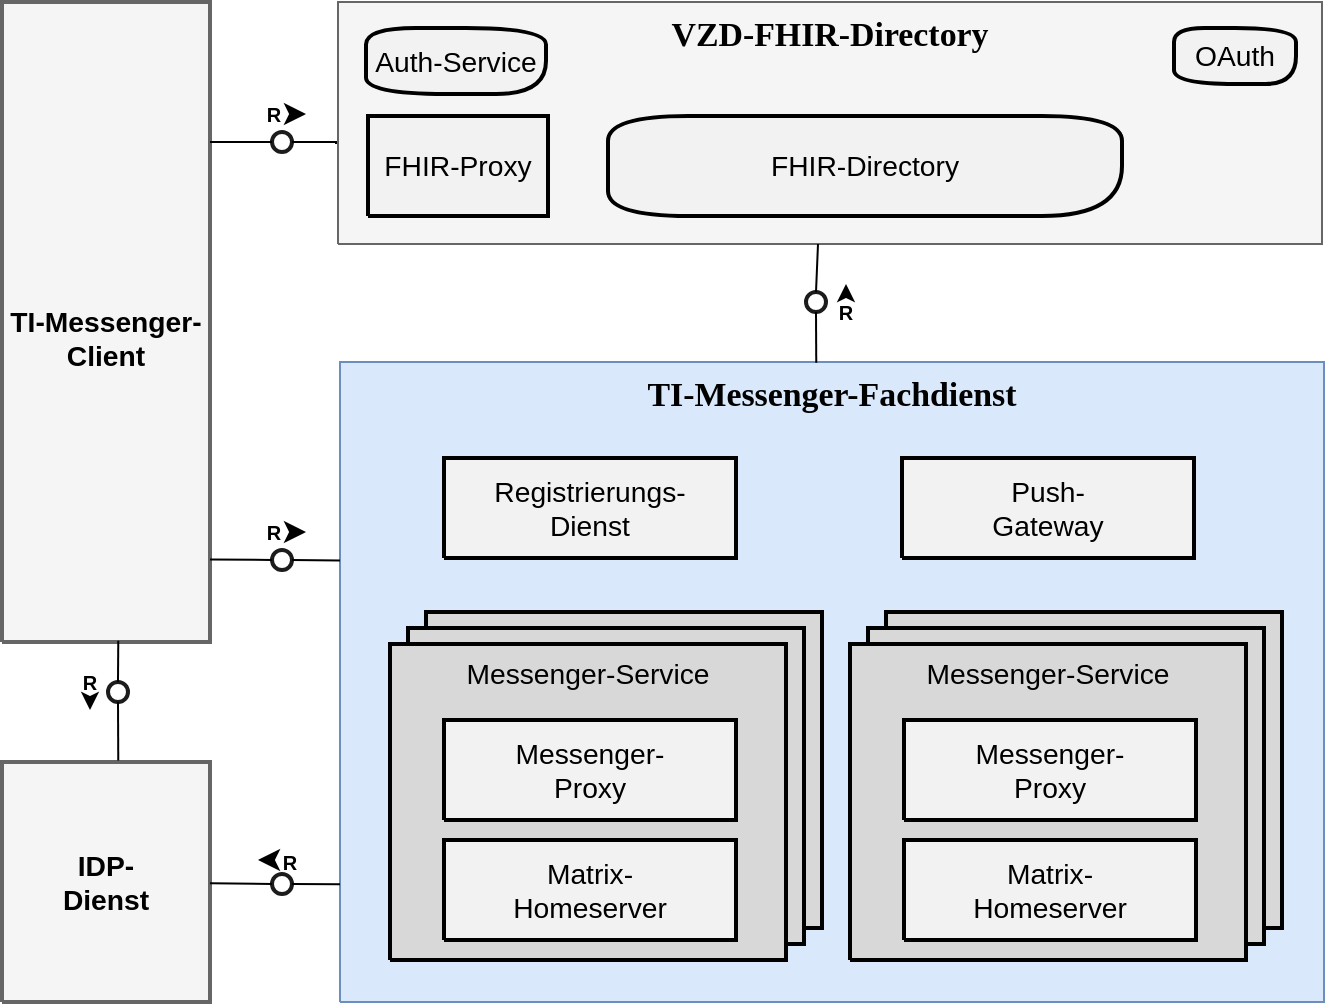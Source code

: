 <mxfile>
    <diagram name="Fachdienst" id="euBj5xrBh4o_RF6xaW2p">
        <mxGraphModel dx="165" dy="485" grid="1" gridSize="10" guides="1" tooltips="1" connect="1" arrows="1" fold="1" page="1" pageScale="1" pageWidth="827" pageHeight="1169" math="0" shadow="0">
            <root>
                <mxCell id="0"/>
                <mxCell id="1" parent="0"/>
                <UserObject label="&lt;div style=&quot;font-size: 1px&quot;&gt;&lt;font style=&quot;font-size:16.93px;font-family:Calibri;color:#000000;direction:ltr;letter-spacing:0px;line-height:120%;opacity:1&quot;&gt;&lt;b&gt;VZD-FHIR-Directory&lt;br/&gt;&lt;/b&gt;&lt;/font&gt;&lt;/div&gt;" tags="Hintergrund" id="CfJ6PVG0hl9HaETuA9oQ-1">
                    <mxCell style="verticalAlign=top;align=center;vsdxID=1;fillColor=#f5f5f5;shape=stencil(nZBLDoAgDERP0z3SIyjew0SURgSD+Lu9kMZoXLhwN9O+tukAlrNpJg1SzDH4QW/URgNYgZTkjA4UkwJUgGXng+6DX1zLfmoymdXo17xh5zmRJ6Q42BWCfc2oJfdAr+Yv+AP9Cb7OJ3H/2JG1HNGz/84klThPVCc=);strokeColor=#666666;points=[];labelBackgroundColor=none;rounded=0;html=1;whiteSpace=wrap;fontColor=#333333;" parent="1" vertex="1">
                        <mxGeometry x="214" y="25" width="492" height="121" as="geometry"/>
                    </mxCell>
                </UserObject>
                <UserObject label="&lt;div style=&quot;font-size: 1px&quot;&gt;&lt;font style=&quot;font-size:16.93px;font-family:Calibri;color:#000000;direction:ltr;letter-spacing:0px;line-height:120%;opacity:1&quot;&gt;&lt;b&gt;     TI-Messenger-Fachdienst&lt;br/&gt;&lt;/b&gt;&lt;/font&gt;&lt;/div&gt;" tags="Hintergrund" id="CfJ6PVG0hl9HaETuA9oQ-2">
                    <mxCell style="verticalAlign=top;align=center;vsdxID=2;fillColor=#dae8fc;shape=stencil(nZBLDoAgDERP0z3SIyjew0SURgSD+Lu9kMZoXLhwN9O+tukAlrNpJg1SzDH4QW/URgNYgZTkjA4UkwJUgGXng+6DX1zLfmoymdXo17xh5zmRJ6Q42BWCfc2oJfdAr+Yv+AP9Cb7OJ3H/2JG1HNGz/84klThPVCc=);points=[];labelBackgroundColor=none;rounded=0;html=1;whiteSpace=wrap;strokeColor=#6c8ebf;" parent="1" vertex="1">
                        <mxGeometry x="215" y="205" width="492" height="320" as="geometry"/>
                    </mxCell>
                </UserObject>
                <UserObject label="&lt;div style=&quot;font-size: 1px&quot;&gt;&lt;/div&gt;" tags="Hintergrund" id="CfJ6PVG0hl9HaETuA9oQ-3">
                    <mxCell style="verticalAlign=top;align=center;vsdxID=3;fillColor=#d8d8d8;gradientColor=none;shape=stencil(nZBLDoAgDERP0z3SIyjew0SURgSD+Lu9kMZoXLhwN9O+tukAlrNpJg1SzDH4QW/URgNYgZTkjA4UkwJUgGXng+6DX1zLfmoymdXo17xh5zmRJ6Q42BWCfc2oJfdAr+Yv+AP9Cb7OJ3H/2JG1HNGz/84klThPVCc=);strokeWidth=2;points=[];labelBackgroundColor=none;rounded=0;html=1;whiteSpace=wrap;" parent="1" vertex="1">
                        <mxGeometry x="258" y="330" width="198" height="158" as="geometry"/>
                    </mxCell>
                </UserObject>
                <UserObject label="&lt;div style=&quot;font-size: 1px&quot;&gt;&lt;/div&gt;" tags="Hintergrund" id="CfJ6PVG0hl9HaETuA9oQ-4">
                    <mxCell style="verticalAlign=top;align=center;vsdxID=4;fillColor=#d8d8d8;gradientColor=none;shape=stencil(nZBLDoAgDERP0z3SIyjew0SURgSD+Lu9kMZoXLhwN9O+tukAlrNpJg1SzDH4QW/URgNYgZTkjA4UkwJUgGXng+6DX1zLfmoymdXo17xh5zmRJ6Q42BWCfc2oJfdAr+Yv+AP9Cb7OJ3H/2JG1HNGz/84klThPVCc=);strokeWidth=2;points=[];labelBackgroundColor=none;rounded=0;html=1;whiteSpace=wrap;" parent="1" vertex="1">
                        <mxGeometry x="249" y="338" width="198" height="158" as="geometry"/>
                    </mxCell>
                </UserObject>
                <UserObject label="&lt;div style=&quot;font-size: 1px&quot;&gt;&lt;font style=&quot;font-size:14.11px;font-family:Arial;color:#000000;direction:ltr;letter-spacing:0px;line-height:120%;opacity:1&quot;&gt;Messenger-Service&lt;br/&gt;&lt;/font&gt;&lt;/div&gt;" tags="Hintergrund" id="CfJ6PVG0hl9HaETuA9oQ-5">
                    <mxCell style="verticalAlign=top;align=center;vsdxID=5;fillColor=#d8d8d8;gradientColor=none;shape=stencil(nZBLDoAgDERP0z3SIyjew0SURgSD+Lu9kMZoXLhwN9O+tukAlrNpJg1SzDH4QW/URgNYgZTkjA4UkwJUgGXng+6DX1zLfmoymdXo17xh5zmRJ6Q42BWCfc2oJfdAr+Yv+AP9Cb7OJ3H/2JG1HNGz/84klThPVCc=);strokeWidth=2;points=[];labelBackgroundColor=none;rounded=0;html=1;whiteSpace=wrap;" parent="1" vertex="1">
                        <mxGeometry x="240" y="346" width="198" height="158" as="geometry"/>
                    </mxCell>
                </UserObject>
                <UserObject label="&lt;div style=&quot;font-size: 1px&quot;&gt;&lt;font style=&quot;font-size:14.11px;font-family:Arial;color:#000000;direction:ltr;letter-spacing:0px;line-height:120%;opacity:1&quot;&gt;Registrierungs-&lt;br/&gt;Dienst&lt;br/&gt;&lt;/font&gt;&lt;/div&gt;" tags="Hintergrund" id="CfJ6PVG0hl9HaETuA9oQ-6">
                    <mxCell style="verticalAlign=middle;align=center;vsdxID=6;fillColor=#f2f2f2;gradientColor=none;shape=stencil(nZBLDoAgDERP0z3SIyjew0SURgSD+Lu9kMZoXLhwN9O+tukAlrNpJg1SzDH4QW/URgNYgZTkjA4UkwJUgGXng+6DX1zLfmoymdXo17xh5zmRJ6Q42BWCfc2oJfdAr+Yv+AP9Cb7OJ3H/2JG1HNGz/84klThPVCc=);strokeColor=#000000;strokeWidth=2;spacingTop=-1;spacingBottom=-1;spacingLeft=-1;spacingRight=-1;points=[[0.5,0,0],[1,0.5,0],[0.5,0.5,0],[0.5,0.5,0]];labelBackgroundColor=none;rounded=0;html=1;whiteSpace=wrap;" parent="1" vertex="1">
                        <mxGeometry x="267" y="253" width="146" height="50" as="geometry"/>
                    </mxCell>
                </UserObject>
                <UserObject label="&lt;div style=&quot;font-size: 1px&quot;&gt;&lt;font style=&quot;font-size:14.11px;font-family:Arial;color:#000000;direction:ltr;letter-spacing:0px;line-height:120%;opacity:1&quot;&gt;&lt;b&gt;&lt;br/&gt;TI-Messenger- Client&lt;br/&gt;&lt;/b&gt;&lt;/font&gt;&lt;/div&gt;" tags="Hintergrund" id="CfJ6PVG0hl9HaETuA9oQ-7">
                    <mxCell style="verticalAlign=middle;align=center;vsdxID=7;fillColor=#f5f5f5;shape=stencil(nZBLDoAgDERP0z3SIyjew0SURgSD+Lu9kMZoXLhwN9O+tukAlrNpJg1SzDH4QW/URgNYgZTkjA4UkwJUgGXng+6DX1zLfmoymdXo17xh5zmRJ6Q42BWCfc2oJfdAr+Yv+AP9Cb7OJ3H/2JG1HNGz/84klThPVCc=);strokeColor=#666666;strokeWidth=2;spacingTop=-1;spacingBottom=-1;spacingLeft=-1;spacingRight=-1;points=[[0.5,0,0],[1,0.5,0],[0.5,0.5,0],[0.5,0.5,0]];labelBackgroundColor=none;rounded=0;html=1;whiteSpace=wrap;fontColor=#333333;" parent="1" vertex="1">
                        <mxGeometry x="46" y="25" width="104" height="320" as="geometry"/>
                    </mxCell>
                </UserObject>
                <UserObject label="&lt;div style=&quot;font-size: 1px&quot;&gt;&lt;font style=&quot;font-size:14.11px;font-family:Arial;color:#000000;direction:ltr;letter-spacing:0px;line-height:120%;opacity:1&quot;&gt;Messenger-&lt;br/&gt;Proxy&lt;br/&gt;&lt;/font&gt;&lt;/div&gt;" tags="Hintergrund" id="CfJ6PVG0hl9HaETuA9oQ-8">
                    <mxCell style="verticalAlign=middle;align=center;vsdxID=8;fillColor=#f2f2f2;gradientColor=none;shape=stencil(nZBLDoAgDERP0z3SIyjew0SURgSD+Lu9kMZoXLhwN9O+tukAlrNpJg1SzDH4QW/URgNYgZTkjA4UkwJUgGXng+6DX1zLfmoymdXo17xh5zmRJ6Q42BWCfc2oJfdAr+Yv+AP9Cb7OJ3H/2JG1HNGz/84klThPVCc=);strokeColor=#000000;strokeWidth=2;spacingTop=-1;spacingBottom=-1;spacingLeft=-1;spacingRight=-1;points=[[0.5,0,0],[1,0.5,0],[0.5,0.5,0],[0.5,0.5,0]];labelBackgroundColor=none;rounded=0;html=1;whiteSpace=wrap;" parent="1" vertex="1">
                        <mxGeometry x="267" y="384" width="146" height="50" as="geometry"/>
                    </mxCell>
                </UserObject>
                <UserObject label="&lt;div style=&quot;font-size: 1px&quot;&gt;&lt;font style=&quot;font-size:14.11px;font-family:Arial;color:#000000;direction:ltr;letter-spacing:0px;line-height:120%;opacity:1&quot;&gt;Push-&lt;br/&gt;Gateway&lt;br/&gt;&lt;/font&gt;&lt;/div&gt;" tags="Hintergrund" id="CfJ6PVG0hl9HaETuA9oQ-9">
                    <mxCell style="verticalAlign=middle;align=center;vsdxID=9;fillColor=#f2f2f2;gradientColor=none;shape=stencil(nZBLDoAgDERP0z3SIyjew0SURgSD+Lu9kMZoXLhwN9O+tukAlrNpJg1SzDH4QW/URgNYgZTkjA4UkwJUgGXng+6DX1zLfmoymdXo17xh5zmRJ6Q42BWCfc2oJfdAr+Yv+AP9Cb7OJ3H/2JG1HNGz/84klThPVCc=);strokeWidth=2;spacingTop=-1;spacingBottom=-1;spacingLeft=-1;spacingRight=-1;points=[[0.5,0,0],[1,0.5,0],[0.5,0.5,0],[0.5,0.5,0]];labelBackgroundColor=none;rounded=0;html=1;whiteSpace=wrap;" parent="1" vertex="1">
                        <mxGeometry x="496" y="253" width="146" height="50" as="geometry"/>
                    </mxCell>
                </UserObject>
                <UserObject label="&lt;div style=&quot;font-size: 1px&quot;&gt;&lt;font style=&quot;font-size:14.11px;font-family:Arial;color:#000000;direction:ltr;letter-spacing:0px;line-height:120%;opacity:1&quot;&gt;FHIR-Directory&lt;br/&gt;&lt;/font&gt;&lt;/div&gt;" tags="Hintergrund" id="CfJ6PVG0hl9HaETuA9oQ-10">
                    <mxCell style="verticalAlign=middle;align=center;vsdxID=10;fillColor=#f2f2f2;gradientColor=none;shape=stencil(nZE9DsIwDIVP4xWFWAydS7kAJ4iIIRYhqdLwe3rSukhRB4Zmst/7YkvPgO3gTE+g1ZBTvNKTbXaAe9Cag6PEuVSAHWB7jokuKd6Dlb43hdRqUsjKn+1Ia2XS6cgfEg2bTVO93czIkFt8jMtfgiqx3vMwJf1BUM+hQn/mKvgPuhJcrC/FFI8Ex95LurW/jLNIcgrsvg==);strokeColor=#000000;strokeWidth=2;spacingTop=2;spacingBottom=2;spacingLeft=3;spacingRight=3;points=[[0.5,0,0],[1,0.5,0],[0.5,0.5,0],[0.5,0.5,0]];labelBackgroundColor=none;rounded=1;html=1;whiteSpace=wrap;" parent="1" vertex="1">
                        <mxGeometry x="349" y="82" width="257" height="50" as="geometry"/>
                    </mxCell>
                </UserObject>
                <UserObject label="&lt;div style=&quot;font-size: 1px&quot;&gt;&lt;font style=&quot;font-size:14.11px;font-family:Arial;color:#000000;direction:ltr;letter-spacing:0px;line-height:120%;opacity:1&quot;&gt;FHIR-Proxy&lt;br/&gt;&lt;/font&gt;&lt;/div&gt;" tags="Hintergrund" id="CfJ6PVG0hl9HaETuA9oQ-11">
                    <mxCell style="verticalAlign=middle;align=center;vsdxID=11;fillColor=#f2f2f2;gradientColor=none;shape=stencil(nZBLDoAgDERP0z3SIyjew0SURgSD+Lu9kMZoXLhwN9O+tukAlrNpJg1SzDH4QW/URgNYgZTkjA4UkwJUgGXng+6DX1zLfmoymdXo17xh5zmRJ6Q42BWCfc2oJfdAr+Yv+AP9Cb7OJ3H/2JG1HNGz/84klThPVCc=);strokeColor=#000000;strokeWidth=2;spacingTop=-1;spacingBottom=-1;spacingLeft=-1;spacingRight=-1;points=[[0.5,0,0],[1,0.5,0],[0.5,0.5,0],[0.5,0.5,0]];labelBackgroundColor=none;rounded=0;html=1;whiteSpace=wrap;" parent="1" vertex="1">
                        <mxGeometry x="229" y="82" width="90" height="50" as="geometry"/>
                    </mxCell>
                </UserObject>
                <UserObject label="&lt;div style=&quot;font-size: 1px&quot;&gt;&lt;font style=&quot;font-size:14.11px;font-family:Arial;color:#000000;direction:ltr;letter-spacing:0px;line-height:120%;opacity:1&quot;&gt;&lt;b&gt;IDP-&lt;br/&gt;Dienst&lt;br/&gt;&lt;/b&gt;&lt;/font&gt;&lt;/div&gt;" tags="Hintergrund" id="CfJ6PVG0hl9HaETuA9oQ-12">
                    <mxCell style="verticalAlign=middle;align=center;vsdxID=12;fillColor=#f5f5f5;shape=stencil(nZBLDoAgDERP0z3SIyjew0SURgSD+Lu9kMZoXLhwN9O+tukAlrNpJg1SzDH4QW/URgNYgZTkjA4UkwJUgGXng+6DX1zLfmoymdXo17xh5zmRJ6Q42BWCfc2oJfdAr+Yv+AP9Cb7OJ3H/2JG1HNGz/84klThPVCc=);strokeColor=#666666;strokeWidth=2;spacingTop=-1;spacingBottom=-1;spacingLeft=-1;spacingRight=-1;points=[[0.5,0,0],[1,0.5,0],[0.5,0.5,0],[0.5,0.5,0]];labelBackgroundColor=none;rounded=0;html=1;whiteSpace=wrap;fontColor=#333333;" parent="1" vertex="1">
                        <mxGeometry x="46" y="405" width="104" height="120" as="geometry"/>
                    </mxCell>
                </UserObject>
                <UserObject label="&lt;div style=&quot;font-size: 1px&quot;&gt;&lt;font style=&quot;font-size:14.11px;font-family:Arial;color:#000000;direction:ltr;letter-spacing:0px;line-height:120%;opacity:1&quot;&gt;OAuth&lt;br/&gt;&lt;/font&gt;&lt;/div&gt;" tags="Hintergrund" id="CfJ6PVG0hl9HaETuA9oQ-13">
                    <mxCell style="verticalAlign=middle;align=center;vsdxID=33;fillColor=#f2f2f2;gradientColor=none;shape=stencil(nZE9DsIwDIVP4xWFWAydS7kAJ4iIIRYhqdLwe3rSukhRB4Zmst/7YkvPgO3gTE+g1ZBTvNKTbXaAe9Cag6PEuVSAHWB7jokuKd6Dlb43hdRqUsjKn+1Ia2XS6cgfEg2bTVO93czIkFt8jMtfgiqx3vMwJf1BUM+hQn/mKvgPuhJcrC/FFI8Ex95LurW/jLNIcgrsvg==);strokeColor=#000000;strokeWidth=2;spacingTop=2;spacingBottom=2;spacingLeft=3;spacingRight=3;points=[[0.5,0,0],[1,0.5,0],[0.5,0.5,0],[0.5,0.5,0]];labelBackgroundColor=none;rounded=1;html=1;whiteSpace=wrap;" parent="1" vertex="1">
                        <mxGeometry x="632" y="38" width="61" height="28" as="geometry"/>
                    </mxCell>
                </UserObject>
                <UserObject label="&lt;div style=&quot;font-size: 1px&quot;&gt;&lt;font style=&quot;font-size:14.11px;font-family:Arial;color:#000000;direction:ltr;letter-spacing:0px;line-height:120%;opacity:1&quot;&gt;Matrix-&lt;br/&gt;Homeserver&lt;br/&gt;&lt;/font&gt;&lt;/div&gt;" tags="Hintergrund" id="CfJ6PVG0hl9HaETuA9oQ-14">
                    <mxCell style="verticalAlign=middle;align=center;vsdxID=39;fillColor=#f2f2f2;gradientColor=none;shape=stencil(nZBLDoAgDERP0z3SIyjew0SURgSD+Lu9kMZoXLhwN9O+tukAlrNpJg1SzDH4QW/URgNYgZTkjA4UkwJUgGXng+6DX1zLfmoymdXo17xh5zmRJ6Q42BWCfc2oJfdAr+Yv+AP9Cb7OJ3H/2JG1HNGz/84klThPVCc=);strokeWidth=2;spacingTop=-1;spacingBottom=-1;spacingLeft=-1;spacingRight=-1;points=[[0.5,0,0],[1,0.5,0],[0.5,0.5,0],[0.5,0.5,0]];labelBackgroundColor=none;rounded=0;html=1;whiteSpace=wrap;" parent="1" vertex="1">
                        <mxGeometry x="267" y="444" width="146" height="50" as="geometry"/>
                    </mxCell>
                </UserObject>
                <UserObject label="&lt;div style=&quot;font-size: 1px&quot;&gt;&lt;font style=&quot;font-size:14.11px;font-family:Arial;color:#000000;direction:ltr;letter-spacing:0px;line-height:120%;opacity:1&quot;&gt;Auth-Service&lt;br/&gt;&lt;/font&gt;&lt;/div&gt;" tags="Hintergrund" id="CfJ6PVG0hl9HaETuA9oQ-15">
                    <mxCell style="verticalAlign=middle;align=center;vsdxID=40;fillColor=#f2f2f2;gradientColor=none;shape=stencil(nZE9DsIwDIVP4xWFWAydS7kAJ4iIIRYhqdLwe3rSukhRB4Zmst/7YkvPgO3gTE+g1ZBTvNKTbXaAe9Cag6PEuVSAHWB7jokuKd6Dlb43hdRqUsjKn+1Ia2XS6cgfEg2bTVO93czIkFt8jMtfgiqx3vMwJf1BUM+hQn/mKvgPuhJcrC/FFI8Ex95LurW/jLNIcgrsvg==);strokeColor=#000000;strokeWidth=2;spacingTop=2;spacingBottom=2;spacingLeft=3;spacingRight=3;points=[[0.5,0,0],[1,0.5,0],[0.5,0.5,0],[0.5,0.5,0]];labelBackgroundColor=none;rounded=1;html=1;whiteSpace=wrap;" parent="1" vertex="1">
                        <mxGeometry x="228" y="38" width="90" height="33" as="geometry"/>
                    </mxCell>
                </UserObject>
                <UserObject label="&lt;div style=&quot;font-size: 1px&quot;&gt;&lt;/div&gt;" tags="Hintergrund" id="CfJ6PVG0hl9HaETuA9oQ-16">
                    <mxCell style="verticalAlign=top;align=center;vsdxID=41;fillColor=#d8d8d8;gradientColor=none;shape=stencil(nZBLDoAgDERP0z3SIyjew0SURgSD+Lu9kMZoXLhwN9O+tukAlrNpJg1SzDH4QW/URgNYgZTkjA4UkwJUgGXng+6DX1zLfmoymdXo17xh5zmRJ6Q42BWCfc2oJfdAr+Yv+AP9Cb7OJ3H/2JG1HNGz/84klThPVCc=);strokeWidth=2;points=[];labelBackgroundColor=none;rounded=0;html=1;whiteSpace=wrap;" parent="1" vertex="1">
                        <mxGeometry x="488" y="330" width="198" height="158" as="geometry"/>
                    </mxCell>
                </UserObject>
                <UserObject label="&lt;div style=&quot;font-size: 1px&quot;&gt;&lt;/div&gt;" tags="Hintergrund" id="CfJ6PVG0hl9HaETuA9oQ-17">
                    <mxCell style="verticalAlign=top;align=center;vsdxID=42;fillColor=#d8d8d8;gradientColor=none;shape=stencil(nZBLDoAgDERP0z3SIyjew0SURgSD+Lu9kMZoXLhwN9O+tukAlrNpJg1SzDH4QW/URgNYgZTkjA4UkwJUgGXng+6DX1zLfmoymdXo17xh5zmRJ6Q42BWCfc2oJfdAr+Yv+AP9Cb7OJ3H/2JG1HNGz/84klThPVCc=);strokeWidth=2;points=[];labelBackgroundColor=none;rounded=0;html=1;whiteSpace=wrap;" parent="1" vertex="1">
                        <mxGeometry x="479" y="338" width="198" height="158" as="geometry"/>
                    </mxCell>
                </UserObject>
                <UserObject label="&lt;div style=&quot;font-size: 1px&quot;&gt;&lt;font style=&quot;font-size:14.11px;font-family:Arial;color:#000000;direction:ltr;letter-spacing:0px;line-height:120%;opacity:1&quot;&gt;Messenger-Service&lt;br/&gt;&lt;/font&gt;&lt;/div&gt;" tags="Hintergrund" id="CfJ6PVG0hl9HaETuA9oQ-18">
                    <mxCell style="verticalAlign=top;align=center;vsdxID=43;fillColor=#d8d8d8;gradientColor=none;shape=stencil(nZBLDoAgDERP0z3SIyjew0SURgSD+Lu9kMZoXLhwN9O+tukAlrNpJg1SzDH4QW/URgNYgZTkjA4UkwJUgGXng+6DX1zLfmoymdXo17xh5zmRJ6Q42BWCfc2oJfdAr+Yv+AP9Cb7OJ3H/2JG1HNGz/84klThPVCc=);strokeWidth=2;points=[];labelBackgroundColor=none;rounded=0;html=1;whiteSpace=wrap;" parent="1" vertex="1">
                        <mxGeometry x="470" y="346" width="198" height="158" as="geometry"/>
                    </mxCell>
                </UserObject>
                <UserObject label="&lt;div style=&quot;font-size: 1px&quot;&gt;&lt;font style=&quot;font-size:14.11px;font-family:Arial;color:#000000;direction:ltr;letter-spacing:0px;line-height:120%;opacity:1&quot;&gt;Messenger-&lt;br/&gt;Proxy&lt;br/&gt;&lt;/font&gt;&lt;/div&gt;" tags="Hintergrund" id="CfJ6PVG0hl9HaETuA9oQ-19">
                    <mxCell style="verticalAlign=middle;align=center;vsdxID=44;fillColor=#f2f2f2;gradientColor=none;shape=stencil(nZBLDoAgDERP0z3SIyjew0SURgSD+Lu9kMZoXLhwN9O+tukAlrNpJg1SzDH4QW/URgNYgZTkjA4UkwJUgGXng+6DX1zLfmoymdXo17xh5zmRJ6Q42BWCfc2oJfdAr+Yv+AP9Cb7OJ3H/2JG1HNGz/84klThPVCc=);strokeColor=#000000;strokeWidth=2;spacingTop=-1;spacingBottom=-1;spacingLeft=-1;spacingRight=-1;points=[[0.5,0,0],[1,0.5,0],[0.5,0.5,0],[0.5,0.5,0]];labelBackgroundColor=none;rounded=0;html=1;whiteSpace=wrap;" parent="1" vertex="1">
                        <mxGeometry x="497" y="384" width="146" height="50" as="geometry"/>
                    </mxCell>
                </UserObject>
                <UserObject label="&lt;div style=&quot;font-size: 1px&quot;&gt;&lt;font style=&quot;font-size:14.11px;font-family:Arial;color:#000000;direction:ltr;letter-spacing:0px;line-height:120%;opacity:1&quot;&gt;Matrix-&lt;br/&gt;Homeserver&lt;br/&gt;&lt;/font&gt;&lt;/div&gt;" tags="Hintergrund" id="CfJ6PVG0hl9HaETuA9oQ-20">
                    <mxCell style="verticalAlign=middle;align=center;vsdxID=45;fillColor=#f2f2f2;gradientColor=none;shape=stencil(nZBLDoAgDERP0z3SIyjew0SURgSD+Lu9kMZoXLhwN9O+tukAlrNpJg1SzDH4QW/URgNYgZTkjA4UkwJUgGXng+6DX1zLfmoymdXo17xh5zmRJ6Q42BWCfc2oJfdAr+Yv+AP9Cb7OJ3H/2JG1HNGz/84klThPVCc=);strokeWidth=2;spacingTop=-1;spacingBottom=-1;spacingLeft=-1;spacingRight=-1;points=[[0.5,0,0],[1,0.5,0],[0.5,0.5,0],[0.5,0.5,0]];labelBackgroundColor=none;rounded=0;html=1;whiteSpace=wrap;" parent="1" vertex="1">
                        <mxGeometry x="497" y="444" width="146" height="50" as="geometry"/>
                    </mxCell>
                </UserObject>
                <mxCell id="CfJ6PVG0hl9HaETuA9oQ-21" parent="1" vertex="1">
                    <mxGeometry x="215" y="465" as="geometry"/>
                </mxCell>
                <mxCell id="CfJ6PVG0hl9HaETuA9oQ-22" value="" style="group" parent="1" vertex="1" connectable="0">
                    <mxGeometry x="162" y="280" width="40" height="29" as="geometry"/>
                </mxCell>
                <mxCell id="CfJ6PVG0hl9HaETuA9oQ-23" value="R" style="text;html=1;strokeColor=none;fillColor=none;align=center;verticalAlign=middle;whiteSpace=wrap;overflow=hidden;fontFamily=Helvetica;fontSize=10;fontColor=#000000;fontStyle=1" parent="CfJ6PVG0hl9HaETuA9oQ-22" vertex="1">
                    <mxGeometry width="40" height="20" as="geometry"/>
                </mxCell>
                <mxCell id="CfJ6PVG0hl9HaETuA9oQ-24" value="" style="ellipse;whiteSpace=wrap;html=1;strokeColor=#1C1C1C;fillColor=none;fontFamily=Tahoma;fontSize=14;fontColor=#525252;align=center;strokeWidth=2;" parent="CfJ6PVG0hl9HaETuA9oQ-22" vertex="1">
                    <mxGeometry x="19" y="19" width="10" height="10" as="geometry"/>
                </mxCell>
                <mxCell id="CfJ6PVG0hl9HaETuA9oQ-25" style="edgeStyle=none;rounded=0;html=1;startArrow=none;startFill=0;endArrow=classic;endFill=1;jettySize=auto;orthogonalLoop=1;strokeColor=#000000;fontFamily=Helvetica;fontSize=10;fontColor=#000000;targetPerimeterSpacing=0;endSize=8;sourcePerimeterSpacing=0;startSize=0;" parent="CfJ6PVG0hl9HaETuA9oQ-22" edge="1">
                    <mxGeometry relative="1" as="geometry">
                        <mxPoint x="36" y="10" as="targetPoint"/>
                        <mxPoint x="28" y="10" as="sourcePoint"/>
                    </mxGeometry>
                </mxCell>
                <mxCell id="CfJ6PVG0hl9HaETuA9oQ-26" value="" style="group" parent="1" vertex="1" connectable="0">
                    <mxGeometry x="162" y="71" width="40" height="29" as="geometry"/>
                </mxCell>
                <mxCell id="CfJ6PVG0hl9HaETuA9oQ-27" value="R" style="text;html=1;strokeColor=none;fillColor=none;align=center;verticalAlign=middle;whiteSpace=wrap;overflow=hidden;fontFamily=Helvetica;fontSize=10;fontColor=#000000;fontStyle=1" parent="CfJ6PVG0hl9HaETuA9oQ-26" vertex="1">
                    <mxGeometry width="40" height="20" as="geometry"/>
                </mxCell>
                <mxCell id="CfJ6PVG0hl9HaETuA9oQ-28" value="" style="ellipse;whiteSpace=wrap;html=1;strokeColor=#1C1C1C;fillColor=none;fontFamily=Tahoma;fontSize=14;fontColor=#525252;align=center;strokeWidth=2;" parent="CfJ6PVG0hl9HaETuA9oQ-26" vertex="1">
                    <mxGeometry x="19" y="19" width="10" height="10" as="geometry"/>
                </mxCell>
                <mxCell id="CfJ6PVG0hl9HaETuA9oQ-29" style="edgeStyle=none;rounded=0;html=1;startArrow=none;startFill=0;endArrow=classic;endFill=1;jettySize=auto;orthogonalLoop=1;strokeColor=#000000;fontFamily=Helvetica;fontSize=10;fontColor=#000000;targetPerimeterSpacing=0;endSize=8;sourcePerimeterSpacing=0;startSize=0;" parent="CfJ6PVG0hl9HaETuA9oQ-26" edge="1">
                    <mxGeometry relative="1" as="geometry">
                        <mxPoint x="36" y="10" as="targetPoint"/>
                        <mxPoint x="28" y="10" as="sourcePoint"/>
                    </mxGeometry>
                </mxCell>
                <mxCell id="CfJ6PVG0hl9HaETuA9oQ-30" value="" style="group;rotation=-180;" parent="1" vertex="1" connectable="0">
                    <mxGeometry x="448" y="170" width="40" height="20" as="geometry"/>
                </mxCell>
                <mxCell id="CfJ6PVG0hl9HaETuA9oQ-31" value="" style="group;rotation=-180;" parent="CfJ6PVG0hl9HaETuA9oQ-30" vertex="1" connectable="0">
                    <mxGeometry width="40" height="20" as="geometry"/>
                </mxCell>
                <mxCell id="CfJ6PVG0hl9HaETuA9oQ-32" value="" style="group;rotation=-180;" parent="CfJ6PVG0hl9HaETuA9oQ-31" vertex="1" connectable="0">
                    <mxGeometry width="40" height="20" as="geometry"/>
                </mxCell>
                <mxCell id="CfJ6PVG0hl9HaETuA9oQ-33" value="" style="endArrow=classic;html=1;strokeColor=#000000;fontFamily=Helvetica;fontSize=14;fontColor=#525252;rounded=0;" parent="CfJ6PVG0hl9HaETuA9oQ-32" edge="1">
                    <mxGeometry width="50" height="50" relative="1" as="geometry">
                        <mxPoint x="20" y="1" as="sourcePoint"/>
                        <mxPoint x="20" y="-4" as="targetPoint"/>
                    </mxGeometry>
                </mxCell>
                <mxCell id="CfJ6PVG0hl9HaETuA9oQ-34" value="" style="ellipse;whiteSpace=wrap;html=1;strokeColor=#1C1C1C;fillColor=none;fontFamily=Tahoma;fontSize=14;fontColor=#525252;align=center;strokeWidth=2;rotation=-180;" parent="CfJ6PVG0hl9HaETuA9oQ-32" vertex="1">
                    <mxGeometry width="10" height="10" as="geometry"/>
                </mxCell>
                <mxCell id="CfJ6PVG0hl9HaETuA9oQ-35" value="R" style="text;html=1;strokeColor=none;fillColor=none;align=center;verticalAlign=middle;whiteSpace=wrap;overflow=hidden;fontFamily=Helvetica;fontSize=10;fontColor=#000000;fontStyle=1;rotation=0;" parent="CfJ6PVG0hl9HaETuA9oQ-32" vertex="1">
                    <mxGeometry width="40" height="20" as="geometry"/>
                </mxCell>
                <mxCell id="CfJ6PVG0hl9HaETuA9oQ-36" style="edgeStyle=orthogonalEdgeStyle;rounded=0;orthogonalLoop=1;jettySize=auto;html=1;exitX=1;exitY=0.5;exitDx=0;exitDy=0;entryX=-0.002;entryY=0.587;entryDx=0;entryDy=0;entryPerimeter=0;endArrow=none;endFill=0;" parent="1" source="CfJ6PVG0hl9HaETuA9oQ-28" target="CfJ6PVG0hl9HaETuA9oQ-1" edge="1">
                    <mxGeometry relative="1" as="geometry"/>
                </mxCell>
                <mxCell id="CfJ6PVG0hl9HaETuA9oQ-37" value="" style="endArrow=none;html=1;rounded=0;entryX=0;entryY=0.5;entryDx=0;entryDy=0;" parent="1" target="CfJ6PVG0hl9HaETuA9oQ-28" edge="1">
                    <mxGeometry width="50" height="50" relative="1" as="geometry">
                        <mxPoint x="150" y="95" as="sourcePoint"/>
                        <mxPoint x="207" y="110" as="targetPoint"/>
                    </mxGeometry>
                </mxCell>
                <mxCell id="CfJ6PVG0hl9HaETuA9oQ-38" value="" style="endArrow=none;html=1;rounded=0;entryX=0.5;entryY=0;entryDx=0;entryDy=0;exitX=0.484;exitY=0.001;exitDx=0;exitDy=0;exitPerimeter=0;" parent="1" source="CfJ6PVG0hl9HaETuA9oQ-2" target="CfJ6PVG0hl9HaETuA9oQ-34" edge="1">
                    <mxGeometry width="50" height="50" relative="1" as="geometry">
                        <mxPoint x="448.5" y="205" as="sourcePoint"/>
                        <mxPoint x="450" y="180" as="targetPoint"/>
                    </mxGeometry>
                </mxCell>
                <mxCell id="CfJ6PVG0hl9HaETuA9oQ-39" value="" style="endArrow=none;html=1;rounded=0;exitX=0.5;exitY=1;exitDx=0;exitDy=0;" parent="1" edge="1">
                    <mxGeometry width="50" height="50" relative="1" as="geometry">
                        <mxPoint x="453" y="170" as="sourcePoint"/>
                        <mxPoint x="454" y="146" as="targetPoint"/>
                    </mxGeometry>
                </mxCell>
                <mxCell id="CfJ6PVG0hl9HaETuA9oQ-40" value="" style="endArrow=none;html=1;rounded=0;exitX=1;exitY=0.871;exitDx=0;exitDy=0;exitPerimeter=0;entryX=0;entryY=0.5;entryDx=0;entryDy=0;" parent="1" source="CfJ6PVG0hl9HaETuA9oQ-7" target="CfJ6PVG0hl9HaETuA9oQ-24" edge="1">
                    <mxGeometry width="50" height="50" relative="1" as="geometry">
                        <mxPoint x="160" y="270" as="sourcePoint"/>
                        <mxPoint x="210" y="220" as="targetPoint"/>
                    </mxGeometry>
                </mxCell>
                <mxCell id="CfJ6PVG0hl9HaETuA9oQ-41" value="" style="endArrow=none;html=1;rounded=0;entryX=0;entryY=0.31;entryDx=0;entryDy=0;entryPerimeter=0;exitX=1;exitY=0.5;exitDx=0;exitDy=0;" parent="1" source="CfJ6PVG0hl9HaETuA9oQ-24" target="CfJ6PVG0hl9HaETuA9oQ-2" edge="1">
                    <mxGeometry width="50" height="50" relative="1" as="geometry">
                        <mxPoint x="190" y="270" as="sourcePoint"/>
                        <mxPoint x="240" y="220" as="targetPoint"/>
                    </mxGeometry>
                </mxCell>
                <mxCell id="CfJ6PVG0hl9HaETuA9oQ-42" value="" style="group" parent="1" vertex="1" connectable="0">
                    <mxGeometry x="70" y="355" width="40" height="20" as="geometry"/>
                </mxCell>
                <mxCell id="CfJ6PVG0hl9HaETuA9oQ-43" value="" style="group" parent="CfJ6PVG0hl9HaETuA9oQ-42" vertex="1" connectable="0">
                    <mxGeometry width="40" height="20" as="geometry"/>
                </mxCell>
                <mxCell id="CfJ6PVG0hl9HaETuA9oQ-44" value="" style="group" parent="CfJ6PVG0hl9HaETuA9oQ-43" vertex="1" connectable="0">
                    <mxGeometry width="40" height="20" as="geometry"/>
                </mxCell>
                <mxCell id="CfJ6PVG0hl9HaETuA9oQ-45" value="" style="endArrow=classic;html=1;strokeColor=#000000;fontFamily=Helvetica;fontSize=14;fontColor=#525252;rounded=0;" parent="CfJ6PVG0hl9HaETuA9oQ-44" edge="1">
                    <mxGeometry width="50" height="50" relative="1" as="geometry">
                        <mxPoint x="20" y="19" as="sourcePoint"/>
                        <mxPoint x="20" y="24" as="targetPoint"/>
                    </mxGeometry>
                </mxCell>
                <mxCell id="CfJ6PVG0hl9HaETuA9oQ-46" value="R" style="text;html=1;strokeColor=none;fillColor=none;align=center;verticalAlign=middle;whiteSpace=wrap;overflow=hidden;fontFamily=Helvetica;fontSize=10;fontColor=#000000;fontStyle=1" parent="CfJ6PVG0hl9HaETuA9oQ-44" vertex="1">
                    <mxGeometry width="40" height="20" as="geometry"/>
                </mxCell>
                <mxCell id="CfJ6PVG0hl9HaETuA9oQ-47" value="" style="ellipse;whiteSpace=wrap;html=1;strokeColor=#1C1C1C;fillColor=none;fontFamily=Tahoma;fontSize=14;fontColor=#525252;align=center;strokeWidth=2;" parent="CfJ6PVG0hl9HaETuA9oQ-44" vertex="1">
                    <mxGeometry x="29" y="10" width="10" height="10" as="geometry"/>
                </mxCell>
                <mxCell id="CfJ6PVG0hl9HaETuA9oQ-48" value="" style="endArrow=none;html=1;rounded=0;entryX=0.559;entryY=0.998;entryDx=0;entryDy=0;entryPerimeter=0;exitX=0.5;exitY=0;exitDx=0;exitDy=0;" parent="1" source="CfJ6PVG0hl9HaETuA9oQ-47" target="CfJ6PVG0hl9HaETuA9oQ-7" edge="1">
                    <mxGeometry width="50" height="50" relative="1" as="geometry">
                        <mxPoint x="140" y="400" as="sourcePoint"/>
                        <mxPoint x="190" y="350" as="targetPoint"/>
                    </mxGeometry>
                </mxCell>
                <mxCell id="CfJ6PVG0hl9HaETuA9oQ-49" value="" style="endArrow=none;html=1;rounded=0;entryX=0.5;entryY=1;entryDx=0;entryDy=0;exitX=0.559;exitY=-0.006;exitDx=0;exitDy=0;exitPerimeter=0;" parent="1" source="CfJ6PVG0hl9HaETuA9oQ-12" target="CfJ6PVG0hl9HaETuA9oQ-47" edge="1">
                    <mxGeometry width="50" height="50" relative="1" as="geometry">
                        <mxPoint x="60" y="440" as="sourcePoint"/>
                        <mxPoint x="110" y="390" as="targetPoint"/>
                    </mxGeometry>
                </mxCell>
                <mxCell id="CfJ6PVG0hl9HaETuA9oQ-50" value="" style="group;flipV=0;flipH=1;" parent="1" vertex="1" connectable="0">
                    <mxGeometry x="170" y="444" width="40" height="30" as="geometry"/>
                </mxCell>
                <mxCell id="CfJ6PVG0hl9HaETuA9oQ-51" value="R" style="text;html=1;strokeColor=none;fillColor=none;align=center;verticalAlign=middle;whiteSpace=wrap;overflow=hidden;fontFamily=Helvetica;fontSize=10;fontColor=#000000;fontStyle=1;flipV=1;flipH=1;" parent="CfJ6PVG0hl9HaETuA9oQ-50" vertex="1">
                    <mxGeometry y="1" width="40" height="20" as="geometry"/>
                </mxCell>
                <mxCell id="CfJ6PVG0hl9HaETuA9oQ-52" value="" style="ellipse;whiteSpace=wrap;html=1;strokeColor=#1C1C1C;fillColor=none;fontFamily=Tahoma;fontSize=14;fontColor=#525252;align=center;strokeWidth=2;" parent="CfJ6PVG0hl9HaETuA9oQ-50" vertex="1">
                    <mxGeometry x="11" y="17" width="10" height="10" as="geometry"/>
                </mxCell>
                <mxCell id="CfJ6PVG0hl9HaETuA9oQ-53" style="edgeStyle=none;rounded=0;html=1;startArrow=none;startFill=0;endArrow=classic;endFill=1;jettySize=auto;orthogonalLoop=1;strokeColor=#000000;fontFamily=Helvetica;fontSize=10;fontColor=#000000;targetPerimeterSpacing=0;endSize=8;sourcePerimeterSpacing=0;startSize=0;" parent="CfJ6PVG0hl9HaETuA9oQ-50" edge="1">
                    <mxGeometry relative="1" as="geometry">
                        <mxPoint x="4" y="10" as="targetPoint"/>
                        <mxPoint x="12" y="10" as="sourcePoint"/>
                    </mxGeometry>
                </mxCell>
                <mxCell id="CfJ6PVG0hl9HaETuA9oQ-54" value="" style="endArrow=none;html=1;rounded=0;entryX=0;entryY=0.5;entryDx=0;entryDy=0;" parent="1" source="CfJ6PVG0hl9HaETuA9oQ-12" target="CfJ6PVG0hl9HaETuA9oQ-52" edge="1">
                    <mxGeometry width="50" height="50" relative="1" as="geometry">
                        <mxPoint x="130" y="550" as="sourcePoint"/>
                        <mxPoint x="180" y="500" as="targetPoint"/>
                    </mxGeometry>
                </mxCell>
                <mxCell id="CfJ6PVG0hl9HaETuA9oQ-55" value="" style="endArrow=none;html=1;rounded=0;exitX=1;exitY=0.5;exitDx=0;exitDy=0;entryX=0;entryY=0.816;entryDx=0;entryDy=0;entryPerimeter=0;" parent="1" source="CfJ6PVG0hl9HaETuA9oQ-52" target="CfJ6PVG0hl9HaETuA9oQ-2" edge="1">
                    <mxGeometry width="50" height="50" relative="1" as="geometry">
                        <mxPoint x="170" y="530" as="sourcePoint"/>
                        <mxPoint x="220" y="480" as="targetPoint"/>
                    </mxGeometry>
                </mxCell>
            </root>
        </mxGraphModel>
    </diagram>
</mxfile>